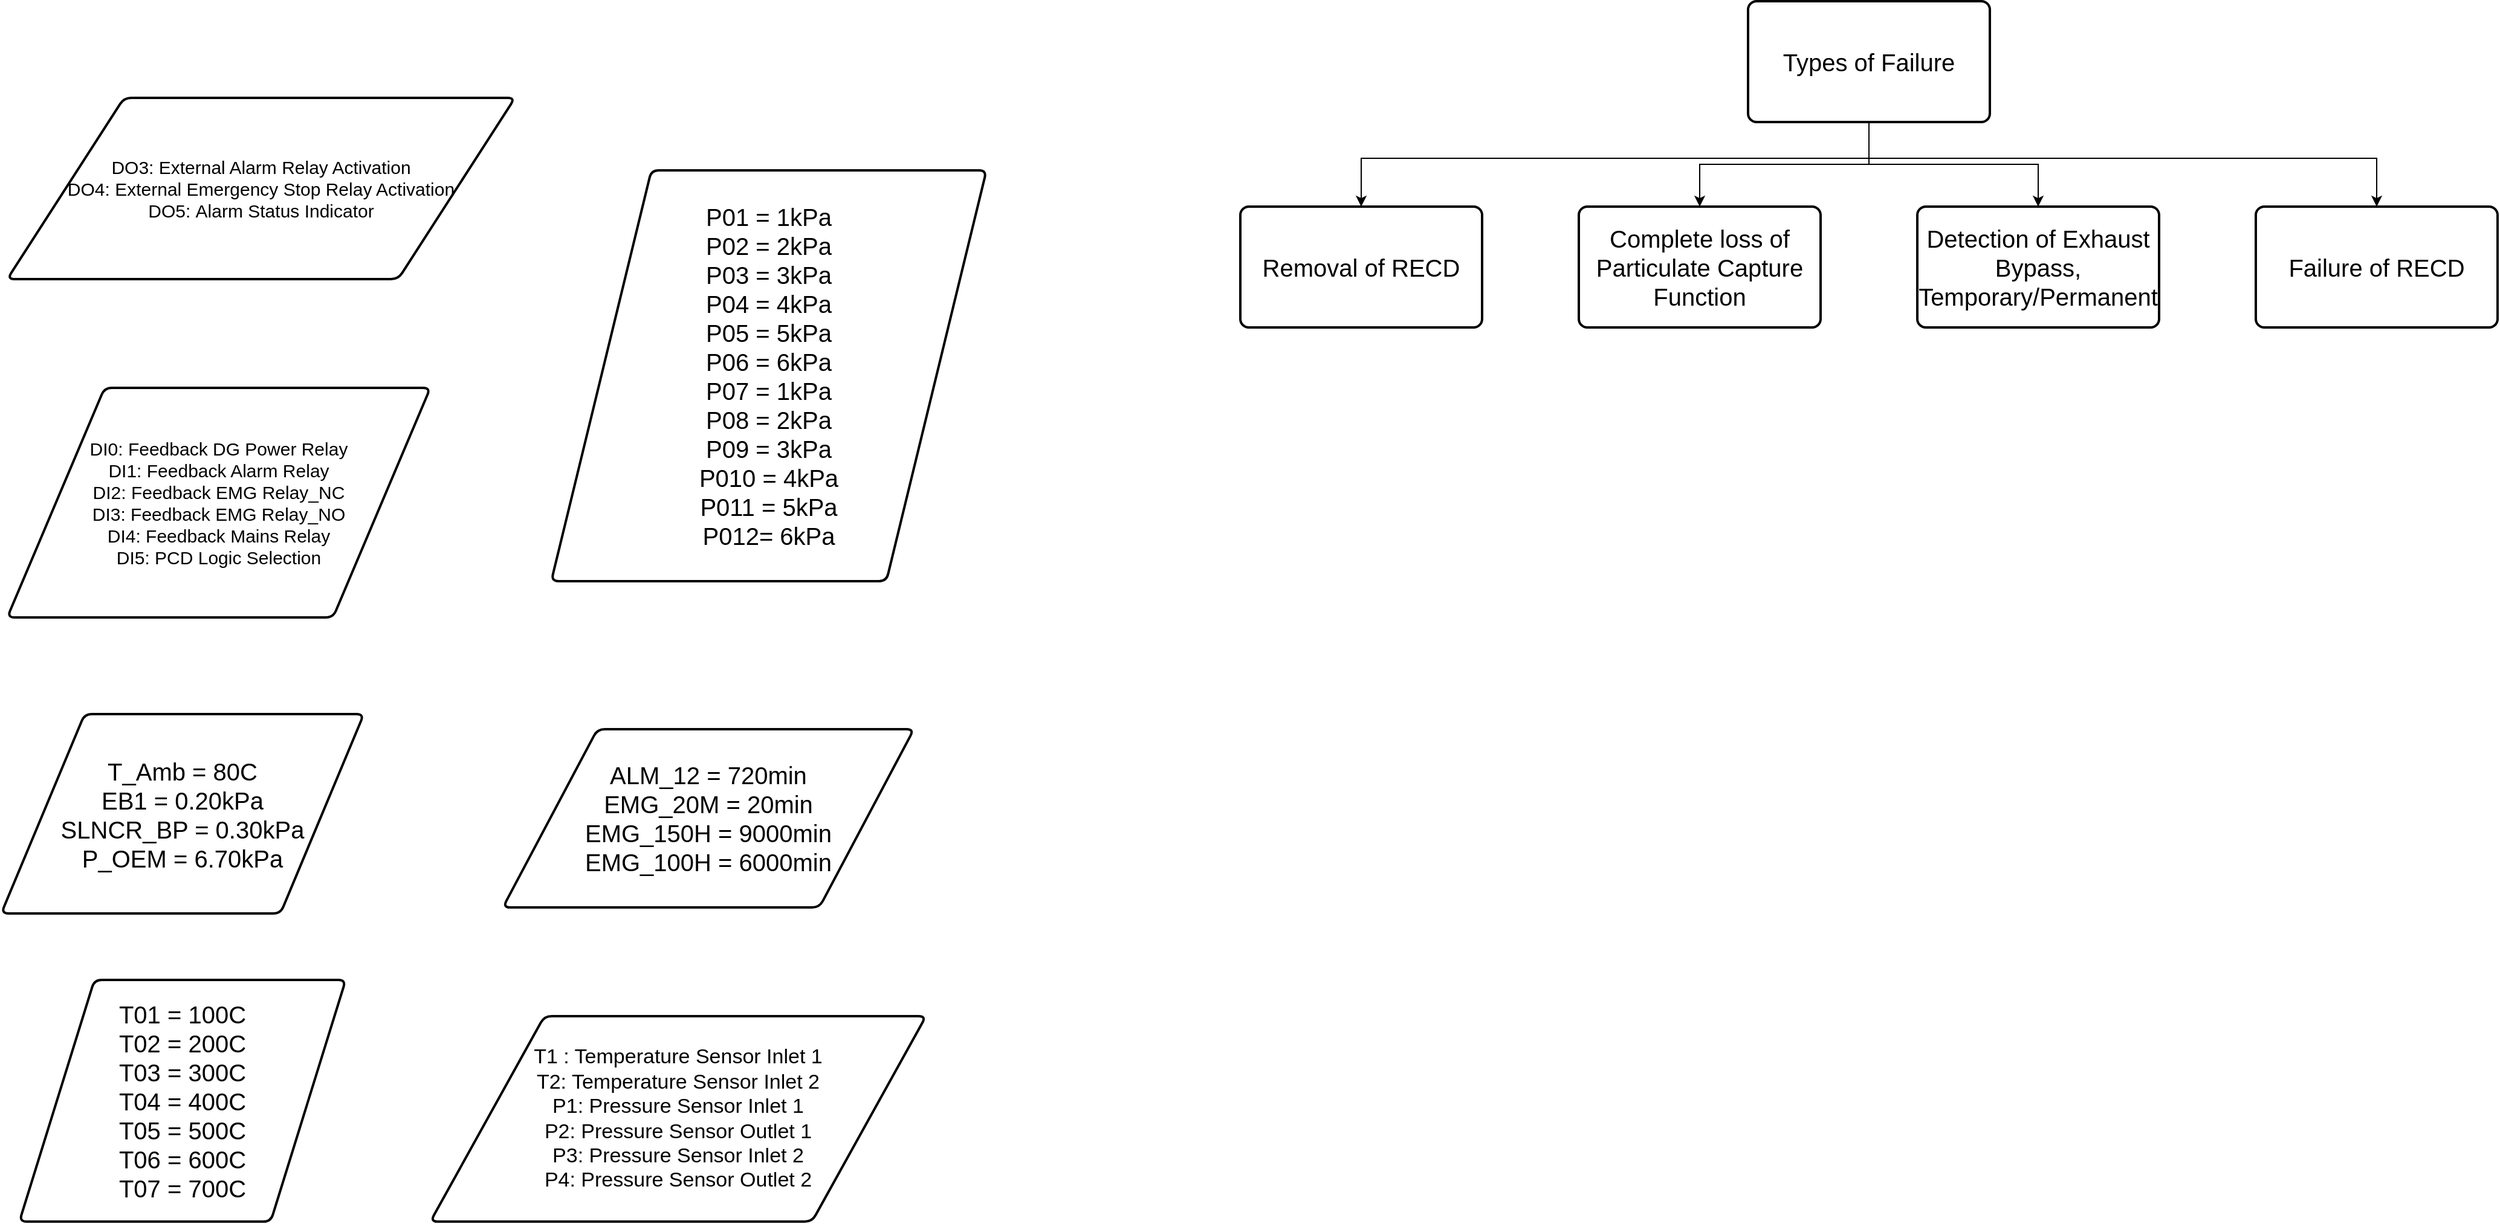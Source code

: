 <mxfile version="22.1.2" type="github" pages="3">
  <diagram name="Variables" id="bopPC6Q0unw4LHxkG6He">
    <mxGraphModel dx="2234" dy="1600" grid="1" gridSize="10" guides="1" tooltips="1" connect="1" arrows="1" fold="1" page="0" pageScale="1" pageWidth="850" pageHeight="1100" math="0" shadow="0">
      <root>
        <mxCell id="0" />
        <mxCell id="1" parent="0" />
        <mxCell id="6MORBjaquWV6y_gQg165-1" value="&lt;font style=&quot;font-size: 15px;&quot;&gt;DI0: Feedback DG Power Relay&lt;br&gt;DI1:&amp;nbsp;Feedback Alarm Relay&lt;br&gt;DI2:&amp;nbsp;Feedback EMG Relay_NC&lt;br&gt;DI3:&amp;nbsp;Feedback EMG Relay_NO&lt;br&gt;DI4:&amp;nbsp;Feedback Mains Relay&lt;br&gt;DI5:&amp;nbsp;PCD Logic Selection&lt;/font&gt;" style="shape=parallelogram;html=1;strokeWidth=2;perimeter=parallelogramPerimeter;whiteSpace=wrap;rounded=1;arcSize=12;size=0.23;fillColor=default;strokeColor=default;" parent="1" vertex="1">
          <mxGeometry x="-460" y="-180" width="350" height="190" as="geometry" />
        </mxCell>
        <mxCell id="6MORBjaquWV6y_gQg165-2" value="&lt;font style=&quot;font-size: 20px;&quot;&gt;T_Amb = 80C&lt;br&gt;EB1 = 0.20kPa&lt;br&gt;SLNCR_BP = 0.30kPa&lt;br&gt;P_OEM = 6.70kPa&lt;br&gt;&lt;/font&gt;" style="shape=parallelogram;html=1;strokeWidth=2;perimeter=parallelogramPerimeter;whiteSpace=wrap;rounded=1;arcSize=12;size=0.23;" parent="1" vertex="1">
          <mxGeometry x="-465" y="90" width="300" height="165" as="geometry" />
        </mxCell>
        <mxCell id="6MORBjaquWV6y_gQg165-3" value="&lt;font style=&quot;font-size: 20px;&quot;&gt;T01 = 100C&lt;br&gt;T02 = 200C&lt;br&gt;T03 = 300C&lt;br&gt;T04 = 400C&lt;br&gt;T05 = 500C&lt;br&gt;T06 = 600C&lt;br&gt;T07 = 700C&lt;br&gt;&lt;/font&gt;" style="shape=parallelogram;html=1;strokeWidth=2;perimeter=parallelogramPerimeter;whiteSpace=wrap;rounded=1;arcSize=12;size=0.23;" parent="1" vertex="1">
          <mxGeometry x="-450" y="310" width="270" height="200" as="geometry" />
        </mxCell>
        <mxCell id="6MORBjaquWV6y_gQg165-4" value="&lt;font style=&quot;font-size: 20px;&quot;&gt;P01 = 1kPa&lt;br style=&quot;border-color: var(--border-color);&quot;&gt;P02 = 2kPa&lt;br style=&quot;border-color: var(--border-color);&quot;&gt;P03 = 3kPa&lt;br style=&quot;border-color: var(--border-color);&quot;&gt;P04 = 4kPa&lt;br style=&quot;border-color: var(--border-color);&quot;&gt;P05 = 5kPa&lt;br style=&quot;border-color: var(--border-color);&quot;&gt;P06 = 6kPa&lt;br style=&quot;border-color: var(--border-color);&quot;&gt;P07 = 1kPa&lt;br&gt;P08 = 2kPa&lt;br&gt;P09 = 3kPa&lt;br&gt;P010 = 4kPa&lt;br style=&quot;border-color: var(--border-color);&quot;&gt;P011 = 5kPa&lt;br style=&quot;border-color: var(--border-color);&quot;&gt;P012= 6kPa&lt;br style=&quot;border-color: var(--border-color);&quot;&gt;&lt;/font&gt;" style="shape=parallelogram;html=1;strokeWidth=2;perimeter=parallelogramPerimeter;whiteSpace=wrap;rounded=1;arcSize=12;size=0.23;" parent="1" vertex="1">
          <mxGeometry x="-10" y="-360" width="360" height="340" as="geometry" />
        </mxCell>
        <mxCell id="6MORBjaquWV6y_gQg165-5" value="&lt;font style=&quot;font-size: 20px;&quot;&gt;ALM_12 = 720min&lt;br&gt;EMG_20M = 20min&lt;br&gt;EMG_150H = 9000min&lt;br&gt;EMG_100H = 6000min&lt;/font&gt;" style="shape=parallelogram;html=1;strokeWidth=2;perimeter=parallelogramPerimeter;whiteSpace=wrap;rounded=1;arcSize=12;size=0.23;" parent="1" vertex="1">
          <mxGeometry x="-50" y="102.5" width="340" height="147.5" as="geometry" />
        </mxCell>
        <mxCell id="6MORBjaquWV6y_gQg165-6" value="&lt;font style=&quot;font-size: 15px;&quot;&gt;DO3:&amp;nbsp;External Alarm Relay Activation&lt;br&gt;DO4:&amp;nbsp;External Emergency Stop Relay Activation&lt;br&gt;DO5:&amp;nbsp;Alarm Status Indicator&lt;/font&gt;" style="shape=parallelogram;html=1;strokeWidth=2;perimeter=parallelogramPerimeter;whiteSpace=wrap;rounded=1;arcSize=12;size=0.23;" parent="1" vertex="1">
          <mxGeometry x="-460" y="-420" width="420" height="150" as="geometry" />
        </mxCell>
        <mxCell id="6MORBjaquWV6y_gQg165-8" value="&lt;font style=&quot;font-size: 17px;&quot;&gt;T1 : Temperature Sensor Inlet 1&lt;br&gt;T2: Temperature Sensor Inlet 2&lt;br&gt;P1: Pressure Sensor Inlet 1&lt;br&gt;P2: Pressure Sensor Outlet 1&lt;br&gt;P3: Pressure Sensor Inlet 2&lt;br&gt;P4: Pressure Sensor Outlet 2&lt;br&gt;&lt;/font&gt;" style="shape=parallelogram;html=1;strokeWidth=2;perimeter=parallelogramPerimeter;whiteSpace=wrap;rounded=1;arcSize=12;size=0.23;" parent="1" vertex="1">
          <mxGeometry x="-110" y="340" width="410" height="170" as="geometry" />
        </mxCell>
        <mxCell id="w5cMcJ5rvc0NHuunpyt4-14" style="edgeStyle=orthogonalEdgeStyle;rounded=0;orthogonalLoop=1;jettySize=auto;html=1;entryX=0.5;entryY=0;entryDx=0;entryDy=0;" edge="1" parent="1" source="w5cMcJ5rvc0NHuunpyt4-3" target="w5cMcJ5rvc0NHuunpyt4-13">
          <mxGeometry relative="1" as="geometry">
            <Array as="points">
              <mxPoint x="1080" y="-370" />
              <mxPoint x="660" y="-370" />
            </Array>
          </mxGeometry>
        </mxCell>
        <mxCell id="w5cMcJ5rvc0NHuunpyt4-15" style="edgeStyle=orthogonalEdgeStyle;rounded=0;orthogonalLoop=1;jettySize=auto;html=1;entryX=0.5;entryY=0;entryDx=0;entryDy=0;" edge="1" parent="1" source="w5cMcJ5rvc0NHuunpyt4-3" target="w5cMcJ5rvc0NHuunpyt4-5">
          <mxGeometry relative="1" as="geometry" />
        </mxCell>
        <mxCell id="w5cMcJ5rvc0NHuunpyt4-16" style="edgeStyle=orthogonalEdgeStyle;rounded=0;orthogonalLoop=1;jettySize=auto;html=1;entryX=0.5;entryY=0;entryDx=0;entryDy=0;" edge="1" parent="1" source="w5cMcJ5rvc0NHuunpyt4-3" target="w5cMcJ5rvc0NHuunpyt4-6">
          <mxGeometry relative="1" as="geometry">
            <Array as="points">
              <mxPoint x="1080" y="-365" />
              <mxPoint x="1220" y="-365" />
            </Array>
          </mxGeometry>
        </mxCell>
        <mxCell id="w5cMcJ5rvc0NHuunpyt4-17" style="edgeStyle=orthogonalEdgeStyle;rounded=0;orthogonalLoop=1;jettySize=auto;html=1;entryX=0.5;entryY=0;entryDx=0;entryDy=0;" edge="1" parent="1" source="w5cMcJ5rvc0NHuunpyt4-3" target="w5cMcJ5rvc0NHuunpyt4-7">
          <mxGeometry relative="1" as="geometry">
            <Array as="points">
              <mxPoint x="1080" y="-370" />
              <mxPoint x="1500" y="-370" />
            </Array>
          </mxGeometry>
        </mxCell>
        <mxCell id="w5cMcJ5rvc0NHuunpyt4-3" value="&lt;font style=&quot;font-size: 20px;&quot;&gt;Types of Failure&lt;/font&gt;" style="rounded=1;whiteSpace=wrap;html=1;absoluteArcSize=1;arcSize=14;strokeWidth=2;" vertex="1" parent="1">
          <mxGeometry x="980" y="-500" width="200" height="100" as="geometry" />
        </mxCell>
        <mxCell id="w5cMcJ5rvc0NHuunpyt4-5" value="&lt;font style=&quot;font-size: 20px;&quot;&gt;Complete loss of Particulate Capture Function&lt;/font&gt;" style="rounded=1;whiteSpace=wrap;html=1;absoluteArcSize=1;arcSize=14;strokeWidth=2;" vertex="1" parent="1">
          <mxGeometry x="840" y="-330" width="200" height="100" as="geometry" />
        </mxCell>
        <mxCell id="w5cMcJ5rvc0NHuunpyt4-6" value="&lt;font style=&quot;font-size: 20px;&quot;&gt;Detection of Exhaust Bypass, Temporary/Permanent&lt;/font&gt;" style="rounded=1;whiteSpace=wrap;html=1;absoluteArcSize=1;arcSize=14;strokeWidth=2;" vertex="1" parent="1">
          <mxGeometry x="1120" y="-330" width="200" height="100" as="geometry" />
        </mxCell>
        <mxCell id="w5cMcJ5rvc0NHuunpyt4-7" value="&lt;font style=&quot;font-size: 20px;&quot;&gt;Failure of RECD&lt;/font&gt;" style="rounded=1;whiteSpace=wrap;html=1;absoluteArcSize=1;arcSize=14;strokeWidth=2;" vertex="1" parent="1">
          <mxGeometry x="1400" y="-330" width="200" height="100" as="geometry" />
        </mxCell>
        <UserObject label="&lt;font style=&quot;font-size: 20px;&quot;&gt;Removal of RECD&lt;/font&gt;" link="data:page/id,19nafKPVNaT7c2W1DuXQ" id="w5cMcJ5rvc0NHuunpyt4-13">
          <mxCell style="rounded=1;whiteSpace=wrap;html=1;absoluteArcSize=1;arcSize=14;strokeWidth=2;" vertex="1" parent="1">
            <mxGeometry x="560" y="-330" width="200" height="100" as="geometry" />
          </mxCell>
        </UserObject>
      </root>
    </mxGraphModel>
  </diagram>
  <diagram id="19nafKPVNaT7c2W1DuXQ" name="Removal of RECD">
    <mxGraphModel dx="1434" dy="800" grid="1" gridSize="10" guides="1" tooltips="1" connect="1" arrows="1" fold="1" page="0" pageScale="1" pageWidth="850" pageHeight="1100" math="0" shadow="0">
      <root>
        <mxCell id="0" />
        <mxCell id="1" parent="0" />
        <mxCell id="lxVQZZL_rEvNBFrE1JJT-5" style="edgeStyle=orthogonalEdgeStyle;rounded=0;orthogonalLoop=1;jettySize=auto;html=1;entryX=0.5;entryY=0;entryDx=0;entryDy=0;" edge="1" parent="1" source="lxVQZZL_rEvNBFrE1JJT-1" target="lxVQZZL_rEvNBFrE1JJT-3">
          <mxGeometry relative="1" as="geometry" />
        </mxCell>
        <mxCell id="lxVQZZL_rEvNBFrE1JJT-7" style="edgeStyle=orthogonalEdgeStyle;rounded=0;orthogonalLoop=1;jettySize=auto;html=1;entryX=0.5;entryY=0;entryDx=0;entryDy=0;" edge="1" parent="1" source="lxVQZZL_rEvNBFrE1JJT-1" target="lxVQZZL_rEvNBFrE1JJT-4">
          <mxGeometry relative="1" as="geometry" />
        </mxCell>
        <mxCell id="lxVQZZL_rEvNBFrE1JJT-1" value="&lt;font style=&quot;font-size: 20px;&quot;&gt;Logic&lt;/font&gt;" style="rounded=1;whiteSpace=wrap;html=1;absoluteArcSize=1;arcSize=14;strokeWidth=2;" vertex="1" parent="1">
          <mxGeometry x="370" y="360" width="100" height="50" as="geometry" />
        </mxCell>
        <mxCell id="aposyTwiDYSnGsD7Y9kV-4" style="edgeStyle=orthogonalEdgeStyle;rounded=0;orthogonalLoop=1;jettySize=auto;html=1;entryX=0.5;entryY=0;entryDx=0;entryDy=0;" edge="1" parent="1" source="lxVQZZL_rEvNBFrE1JJT-3" target="aposyTwiDYSnGsD7Y9kV-2">
          <mxGeometry relative="1" as="geometry" />
        </mxCell>
        <mxCell id="lxVQZZL_rEvNBFrE1JJT-3" value="&lt;span style=&quot;font-size: 20px;&quot;&gt;Fault Detection&lt;/span&gt;" style="rounded=1;whiteSpace=wrap;html=1;absoluteArcSize=1;arcSize=14;strokeWidth=2;" vertex="1" parent="1">
          <mxGeometry x="100" y="500" width="120" height="70" as="geometry" />
        </mxCell>
        <mxCell id="aposyTwiDYSnGsD7Y9kV-6" style="edgeStyle=orthogonalEdgeStyle;rounded=0;orthogonalLoop=1;jettySize=auto;html=1;entryX=0.5;entryY=0;entryDx=0;entryDy=0;" edge="1" parent="1" source="lxVQZZL_rEvNBFrE1JJT-4" target="aposyTwiDYSnGsD7Y9kV-5">
          <mxGeometry relative="1" as="geometry" />
        </mxCell>
        <mxCell id="lxVQZZL_rEvNBFrE1JJT-4" value="&lt;span style=&quot;font-size: 20px;&quot;&gt;Fault Correction&lt;/span&gt;" style="rounded=1;whiteSpace=wrap;html=1;absoluteArcSize=1;arcSize=14;strokeWidth=2;" vertex="1" parent="1">
          <mxGeometry x="660" y="470" width="120" height="70" as="geometry" />
        </mxCell>
        <mxCell id="aposyTwiDYSnGsD7Y9kV-2" value="&lt;span style=&quot;font-size: 16px;&quot;&gt;DI0 = HIGH&lt;br&gt;&amp;amp;&lt;br&gt;P1 - P2 &amp;lt; SLNCR_BP&lt;br&gt;&lt;/span&gt;" style="rounded=1;whiteSpace=wrap;html=1;absoluteArcSize=1;arcSize=14;strokeWidth=2;" vertex="1" parent="1">
          <mxGeometry x="55" y="630" width="210" height="110" as="geometry" />
        </mxCell>
        <mxCell id="aposyTwiDYSnGsD7Y9kV-5" value="&lt;span style=&quot;font-size: 16px;&quot;&gt;DI0 = HIGH&lt;br&gt;&amp;amp;&lt;br&gt;P1 - P2 &amp;gt; SLNCR_BP&lt;br&gt;&lt;/span&gt;" style="rounded=1;whiteSpace=wrap;html=1;absoluteArcSize=1;arcSize=14;strokeWidth=2;" vertex="1" parent="1">
          <mxGeometry x="615" y="620" width="210" height="110" as="geometry" />
        </mxCell>
        <mxCell id="QvoMCAq8I5qlX13tuSkQ-2" style="edgeStyle=orthogonalEdgeStyle;rounded=0;orthogonalLoop=1;jettySize=auto;html=1;entryX=0.5;entryY=0;entryDx=0;entryDy=0;" edge="1" parent="1" source="QvoMCAq8I5qlX13tuSkQ-1" target="lxVQZZL_rEvNBFrE1JJT-1">
          <mxGeometry relative="1" as="geometry" />
        </mxCell>
        <mxCell id="QvoMCAq8I5qlX13tuSkQ-1" value="&lt;span style=&quot;font-size: 16px;&quot;&gt;Error: CS001&lt;br&gt;&lt;/span&gt;" style="rounded=1;whiteSpace=wrap;html=1;absoluteArcSize=1;arcSize=14;strokeWidth=2;" vertex="1" parent="1">
          <mxGeometry x="330" y="190" width="180" height="80" as="geometry" />
        </mxCell>
      </root>
    </mxGraphModel>
  </diagram>
  <diagram id="XcFR3OZT9FXqgtXnM3Yp" name="Program logic">
    <mxGraphModel dx="1834" dy="800" grid="1" gridSize="10" guides="1" tooltips="1" connect="1" arrows="1" fold="1" page="0" pageScale="1" pageWidth="850" pageHeight="1100" math="0" shadow="0">
      <root>
        <mxCell id="0" />
        <mxCell id="1" parent="0" />
        <mxCell id="q0XogELRkzOnVgGbY9rK-9" style="edgeStyle=orthogonalEdgeStyle;rounded=0;orthogonalLoop=1;jettySize=auto;html=1;entryX=0.5;entryY=0;entryDx=0;entryDy=0;" edge="1" parent="1" source="q0XogELRkzOnVgGbY9rK-2" target="q0XogELRkzOnVgGbY9rK-3">
          <mxGeometry relative="1" as="geometry" />
        </mxCell>
        <mxCell id="q0XogELRkzOnVgGbY9rK-2" value="&lt;font style=&quot;font-size: 18px;&quot;&gt;Start&lt;/font&gt;" style="strokeWidth=2;html=1;shape=mxgraph.flowchart.start_1;whiteSpace=wrap;" vertex="1" parent="1">
          <mxGeometry x="150" y="50" width="100" height="60" as="geometry" />
        </mxCell>
        <mxCell id="q0XogELRkzOnVgGbY9rK-10" style="edgeStyle=orthogonalEdgeStyle;rounded=0;orthogonalLoop=1;jettySize=auto;html=1;entryX=0.5;entryY=0;entryDx=0;entryDy=0;" edge="1" parent="1" source="q0XogELRkzOnVgGbY9rK-3" target="q0XogELRkzOnVgGbY9rK-4">
          <mxGeometry relative="1" as="geometry" />
        </mxCell>
        <mxCell id="q0XogELRkzOnVgGbY9rK-3" value="&lt;font style=&quot;font-size: 16px;&quot;&gt;Initialization&lt;/font&gt;" style="rounded=1;whiteSpace=wrap;html=1;absoluteArcSize=1;arcSize=14;strokeWidth=2;" vertex="1" parent="1">
          <mxGeometry x="150" y="160" width="100" height="60" as="geometry" />
        </mxCell>
        <mxCell id="q0XogELRkzOnVgGbY9rK-4" value="&lt;font style=&quot;font-size: 16px;&quot;&gt;Display();&lt;br&gt;MQTT();&lt;/font&gt;" style="rounded=1;whiteSpace=wrap;html=1;absoluteArcSize=1;arcSize=14;strokeWidth=2;" vertex="1" parent="1">
          <mxGeometry x="150" y="270" width="100" height="100" as="geometry" />
        </mxCell>
        <mxCell id="q0XogELRkzOnVgGbY9rK-12" style="edgeStyle=orthogonalEdgeStyle;rounded=0;orthogonalLoop=1;jettySize=auto;html=1;entryX=1;entryY=0.5;entryDx=0;entryDy=0;" edge="1" parent="1" source="q0XogELRkzOnVgGbY9rK-5" target="q0XogELRkzOnVgGbY9rK-6">
          <mxGeometry relative="1" as="geometry" />
        </mxCell>
        <mxCell id="q0XogELRkzOnVgGbY9rK-5" value="if(Timer) for DI" style="strokeWidth=2;html=1;shape=mxgraph.flowchart.decision;whiteSpace=wrap;" vertex="1" parent="1">
          <mxGeometry x="150" y="400" width="100" height="100" as="geometry" />
        </mxCell>
        <mxCell id="q0XogELRkzOnVgGbY9rK-6" value="Read DI" style="rounded=1;whiteSpace=wrap;html=1;absoluteArcSize=1;arcSize=14;strokeWidth=2;" vertex="1" parent="1">
          <mxGeometry x="-30" y="400" width="100" height="100" as="geometry" />
        </mxCell>
        <mxCell id="q0XogELRkzOnVgGbY9rK-14" style="edgeStyle=orthogonalEdgeStyle;rounded=0;orthogonalLoop=1;jettySize=auto;html=1;entryX=0;entryY=0.5;entryDx=0;entryDy=0;" edge="1" parent="1" source="q0XogELRkzOnVgGbY9rK-7" target="q0XogELRkzOnVgGbY9rK-8">
          <mxGeometry relative="1" as="geometry" />
        </mxCell>
        <mxCell id="q0XogELRkzOnVgGbY9rK-17" style="edgeStyle=orthogonalEdgeStyle;rounded=0;orthogonalLoop=1;jettySize=auto;html=1;entryX=0.5;entryY=0;entryDx=0;entryDy=0;" edge="1" parent="1" source="q0XogELRkzOnVgGbY9rK-7" target="q0XogELRkzOnVgGbY9rK-15">
          <mxGeometry relative="1" as="geometry" />
        </mxCell>
        <mxCell id="q0XogELRkzOnVgGbY9rK-7" value="if(Timer) for Analog" style="strokeWidth=2;html=1;shape=mxgraph.flowchart.decision;whiteSpace=wrap;" vertex="1" parent="1">
          <mxGeometry x="150" y="540" width="100" height="100" as="geometry" />
        </mxCell>
        <mxCell id="q0XogELRkzOnVgGbY9rK-18" style="edgeStyle=orthogonalEdgeStyle;rounded=0;orthogonalLoop=1;jettySize=auto;html=1;entryX=1;entryY=0.5;entryDx=0;entryDy=0;" edge="1" parent="1" source="q0XogELRkzOnVgGbY9rK-8" target="q0XogELRkzOnVgGbY9rK-15">
          <mxGeometry relative="1" as="geometry">
            <Array as="points">
              <mxPoint x="390" y="750" />
            </Array>
          </mxGeometry>
        </mxCell>
        <mxCell id="q0XogELRkzOnVgGbY9rK-8" value="Read DI" style="rounded=1;whiteSpace=wrap;html=1;absoluteArcSize=1;arcSize=14;strokeWidth=2;" vertex="1" parent="1">
          <mxGeometry x="340" y="540" width="100" height="100" as="geometry" />
        </mxCell>
        <mxCell id="q0XogELRkzOnVgGbY9rK-11" style="edgeStyle=orthogonalEdgeStyle;rounded=0;orthogonalLoop=1;jettySize=auto;html=1;entryX=0.5;entryY=0;entryDx=0;entryDy=0;entryPerimeter=0;" edge="1" parent="1" source="q0XogELRkzOnVgGbY9rK-4" target="q0XogELRkzOnVgGbY9rK-5">
          <mxGeometry relative="1" as="geometry" />
        </mxCell>
        <mxCell id="q0XogELRkzOnVgGbY9rK-13" style="edgeStyle=orthogonalEdgeStyle;rounded=0;orthogonalLoop=1;jettySize=auto;html=1;entryX=0.5;entryY=0;entryDx=0;entryDy=0;entryPerimeter=0;" edge="1" parent="1" source="q0XogELRkzOnVgGbY9rK-5" target="q0XogELRkzOnVgGbY9rK-7">
          <mxGeometry relative="1" as="geometry" />
        </mxCell>
        <mxCell id="q0XogELRkzOnVgGbY9rK-15" value="Fault Flag updates" style="rounded=1;whiteSpace=wrap;html=1;absoluteArcSize=1;arcSize=14;strokeWidth=2;" vertex="1" parent="1">
          <mxGeometry x="150" y="700" width="100" height="100" as="geometry" />
        </mxCell>
        <mxCell id="q0XogELRkzOnVgGbY9rK-19" style="edgeStyle=orthogonalEdgeStyle;rounded=0;orthogonalLoop=1;jettySize=auto;html=1;entryX=0;entryY=0.5;entryDx=0;entryDy=0;entryPerimeter=0;" edge="1" parent="1" source="q0XogELRkzOnVgGbY9rK-6" target="q0XogELRkzOnVgGbY9rK-7">
          <mxGeometry relative="1" as="geometry">
            <Array as="points">
              <mxPoint x="20" y="590" />
            </Array>
          </mxGeometry>
        </mxCell>
        <mxCell id="q0XogELRkzOnVgGbY9rK-20" value="Yes" style="text;html=1;strokeColor=none;fillColor=none;align=center;verticalAlign=middle;whiteSpace=wrap;rounded=0;" vertex="1" parent="1">
          <mxGeometry x="80" y="420" width="60" height="30" as="geometry" />
        </mxCell>
        <mxCell id="q0XogELRkzOnVgGbY9rK-21" value="No" style="text;html=1;strokeColor=none;fillColor=none;align=center;verticalAlign=middle;whiteSpace=wrap;rounded=0;" vertex="1" parent="1">
          <mxGeometry x="190" y="500" width="60" height="30" as="geometry" />
        </mxCell>
        <mxCell id="q0XogELRkzOnVgGbY9rK-22" value="Yes" style="text;html=1;strokeColor=none;fillColor=none;align=center;verticalAlign=middle;whiteSpace=wrap;rounded=0;" vertex="1" parent="1">
          <mxGeometry x="260" y="550" width="60" height="30" as="geometry" />
        </mxCell>
        <mxCell id="q0XogELRkzOnVgGbY9rK-23" value="No" style="text;html=1;strokeColor=none;fillColor=none;align=center;verticalAlign=middle;whiteSpace=wrap;rounded=0;" vertex="1" parent="1">
          <mxGeometry x="200" y="650" width="60" height="30" as="geometry" />
        </mxCell>
      </root>
    </mxGraphModel>
  </diagram>
</mxfile>
